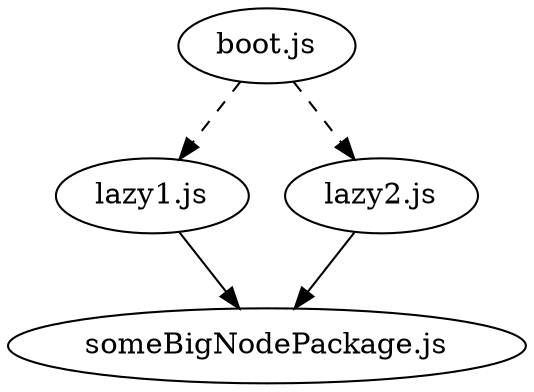 digraph G {
  edge [fontsize=8]

  a [label="boot.js"]
  b_0 [label="lazy1.js"]
  b_1 [label="lazy2.js"]
  c [label="someBigNodePackage.js"]
  

  subgraph cluster_0 {
      label="boot"
      bgcolor=lightgrey
  }

  subgraph cluster_1 {
      label="async"
      bgcolor=lightblue
  }

  a -> b_0 [style=dashed]
  a -> b_1 [style=dashed]
  b_0 -> c
  b_1 -> c
}